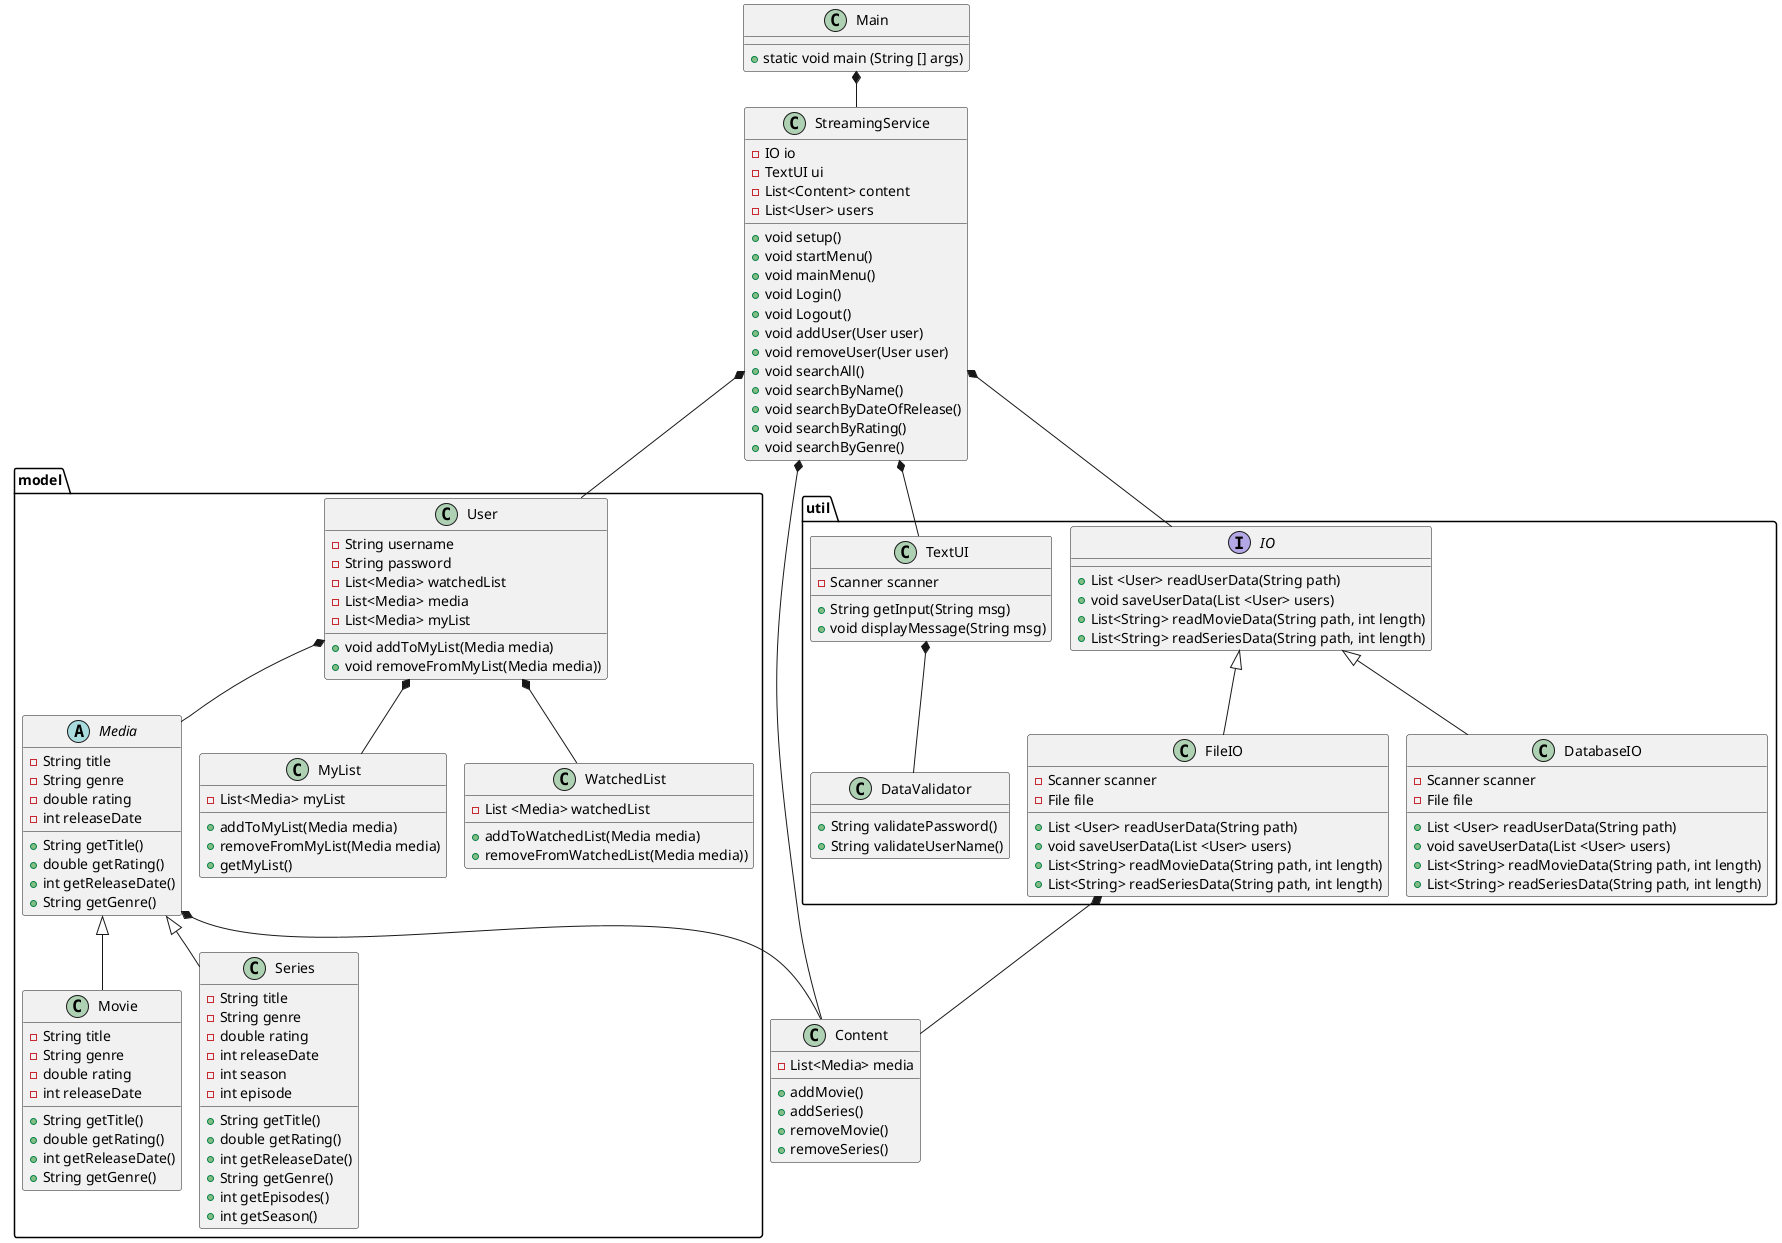 @startuml
!pragma layout smetana
'https://plantuml.com/class-diagram

'Pakker, model og util
'Domænemodel giver nye entity klasser

package "util"
{

Interface IO{
+ List <User> readUserData(String path)
+ void saveUserData(List <User> users)
+ List<String> readMovieData(String path, int length)
+ List<String> readSeriesData(String path, int length)
}

Class FileIO{
- Scanner scanner
- File file
+ List <User> readUserData(String path)
+ void saveUserData(List <User> users)
+ List<String> readMovieData(String path, int length)
+ List<String> readSeriesData(String path, int length)
}

Class DatabaseIO{
- Scanner scanner
- File file
+ List <User> readUserData(String path)
+ void saveUserData(List <User> users)
+ List<String> readMovieData(String path, int length)
+ List<String> readSeriesData(String path, int length)
}


Class TextUI{
- Scanner scanner
+ String getInput(String msg)
+ void displayMessage(String msg)
}

Class DataValidator{
+ String validatePassword()
+ String validateUserName()
}

}

package "model"
{
Abstract Class Media{
- String title
- String genre
- double rating
- int releaseDate
+ String getTitle()
+ double getRating()
+ int getReleaseDate()
+ String getGenre()
}

Class Movie{
- String title
- String genre
- double rating
- int releaseDate
+ String getTitle()
+ double getRating()
+ int getReleaseDate()
+ String getGenre()
}

Class Series{
- String title
- String genre
- double rating
- int releaseDate
- int season
- int episode
+ String getTitle()
+ double getRating()
+ int getReleaseDate()
+ String getGenre()
+ int getEpisodes()
+ int getSeason()
}

Class User{
- String username
- String password
- List<Media> watchedList
- List<Media> media
- List<Media> myList
+ void addToMyList(Media media)
+ void removeFromMyList(Media media))
}


Class MyList{
- List<Media> myList
+ addToMyList(Media media)
+ removeFromMyList(Media media)
+ getMyList()
}

Class WatchedList{
- List <Media> watchedList
+ addToWatchedList(Media media)
+ removeFromWatchedList(Media media))

}

}

Class StreamingService{
- IO io
- TextUI ui
- List<Content> content
- List<User> users
+ void setup()
+ void startMenu()
+ void mainMenu()
+ void Login()
+ void Logout()
+ void addUser(User user)
+ void removeUser(User user)
+ void searchAll()
+ void searchByName()
+ void searchByDateOfRelease()
+ void searchByRating()
+ void searchByGenre()
}

Class Content{

- List<Media> media

+ addMovie()
+ addSeries()
+ removeMovie()
+ removeSeries()
}

Class Main
Main : + static void main (String [] args)

Main *-- StreamingService
StreamingService *-- IO
StreamingService *-- User
StreamingService *-- TextUI

StreamingService *-- Content
User *-- Media
TextUI *-- DataValidator
FileIO *-- Content
User *-- MyList
User *-- WatchedList
Media *-- Content
Media <|-- Movie
Media <|-- Series
IO <|-- FileIO
IO <|-- DatabaseIO

@enduml